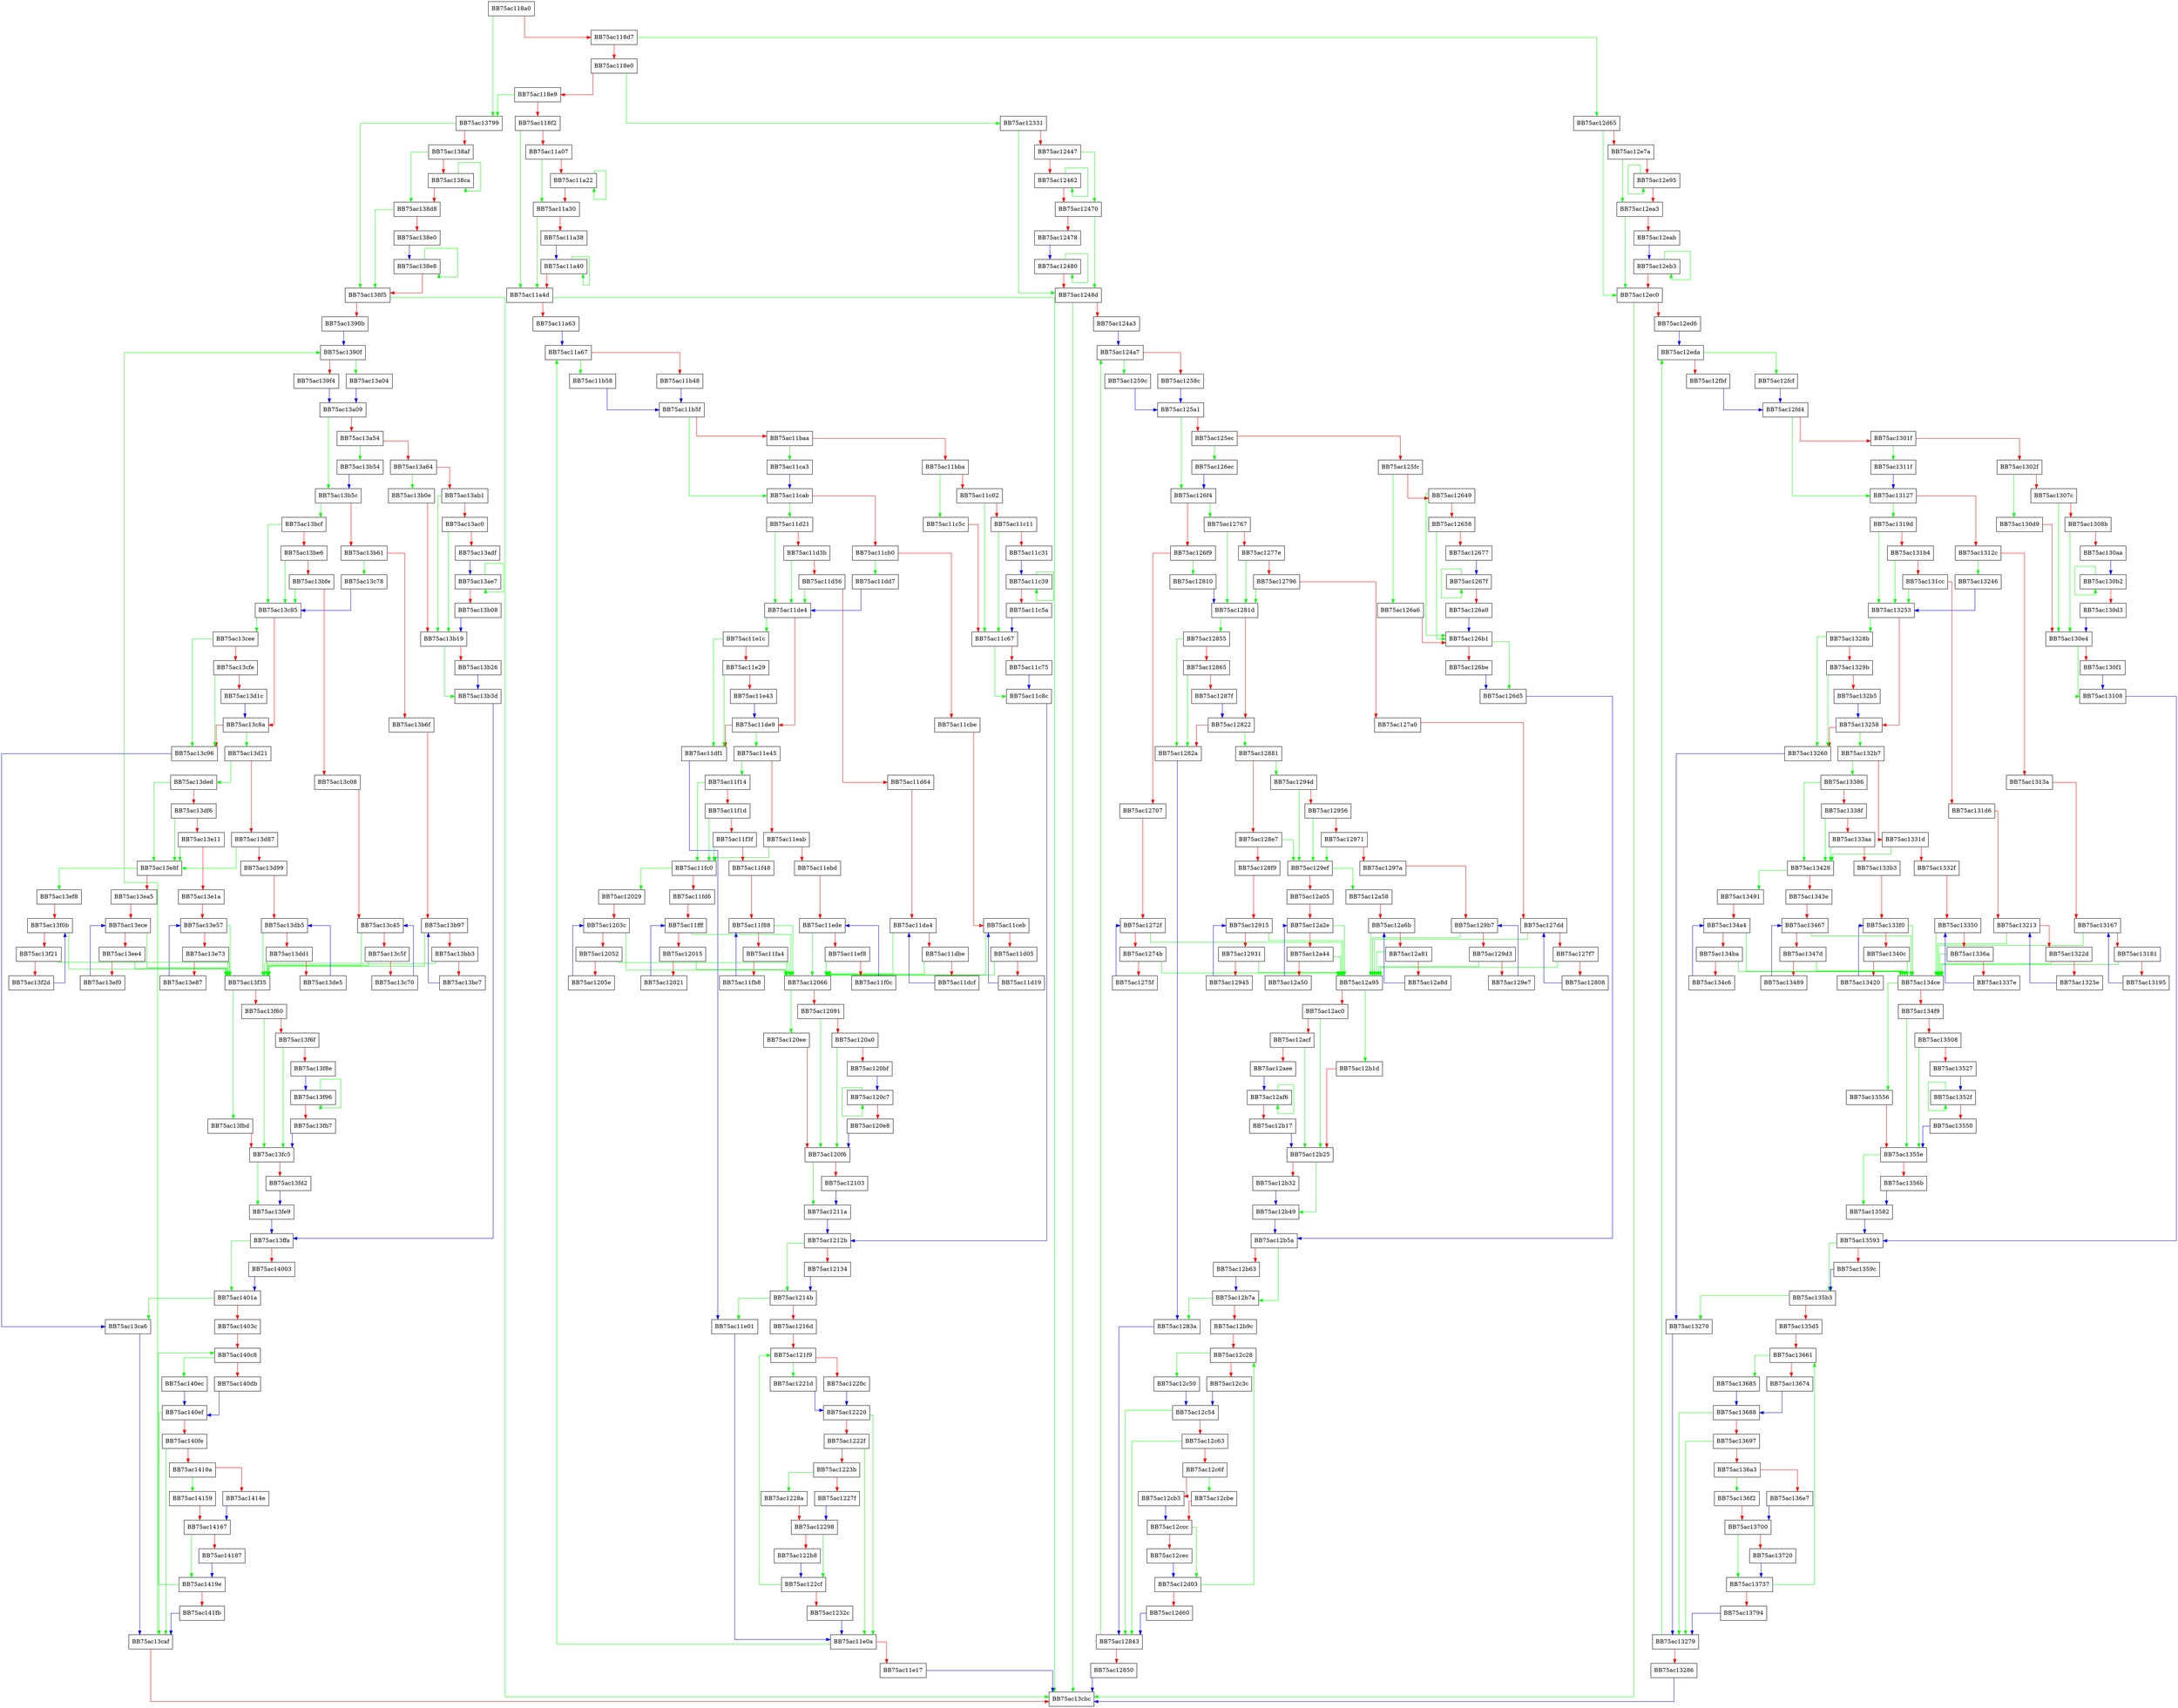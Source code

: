 digraph ZSTD_compressBlock_doubleFast_dictMatchState {
  node [shape="box"];
  graph [splines=ortho];
  BB75ac118a0 -> BB75ac13799 [color="green"];
  BB75ac118a0 -> BB75ac118d7 [color="red"];
  BB75ac118d7 -> BB75ac12d65 [color="green"];
  BB75ac118d7 -> BB75ac118e0 [color="red"];
  BB75ac118e0 -> BB75ac12331 [color="green"];
  BB75ac118e0 -> BB75ac118e9 [color="red"];
  BB75ac118e9 -> BB75ac13799 [color="green"];
  BB75ac118e9 -> BB75ac118f2 [color="red"];
  BB75ac118f2 -> BB75ac11a4d [color="green"];
  BB75ac118f2 -> BB75ac11a07 [color="red"];
  BB75ac11a07 -> BB75ac11a30 [color="green"];
  BB75ac11a07 -> BB75ac11a22 [color="red"];
  BB75ac11a22 -> BB75ac11a22 [color="green"];
  BB75ac11a22 -> BB75ac11a30 [color="red"];
  BB75ac11a30 -> BB75ac11a4d [color="green"];
  BB75ac11a30 -> BB75ac11a38 [color="red"];
  BB75ac11a38 -> BB75ac11a40 [color="blue"];
  BB75ac11a40 -> BB75ac11a40 [color="green"];
  BB75ac11a40 -> BB75ac11a4d [color="red"];
  BB75ac11a4d -> BB75ac13cbc [color="green"];
  BB75ac11a4d -> BB75ac11a63 [color="red"];
  BB75ac11a63 -> BB75ac11a67 [color="blue"];
  BB75ac11a67 -> BB75ac11b58 [color="green"];
  BB75ac11a67 -> BB75ac11b48 [color="red"];
  BB75ac11b48 -> BB75ac11b5f [color="blue"];
  BB75ac11b58 -> BB75ac11b5f [color="blue"];
  BB75ac11b5f -> BB75ac11cab [color="green"];
  BB75ac11b5f -> BB75ac11baa [color="red"];
  BB75ac11baa -> BB75ac11ca3 [color="green"];
  BB75ac11baa -> BB75ac11bba [color="red"];
  BB75ac11bba -> BB75ac11c5c [color="green"];
  BB75ac11bba -> BB75ac11c02 [color="red"];
  BB75ac11c02 -> BB75ac11c67 [color="green"];
  BB75ac11c02 -> BB75ac11c11 [color="red"];
  BB75ac11c11 -> BB75ac11c67 [color="green"];
  BB75ac11c11 -> BB75ac11c31 [color="red"];
  BB75ac11c31 -> BB75ac11c39 [color="blue"];
  BB75ac11c39 -> BB75ac11c39 [color="green"];
  BB75ac11c39 -> BB75ac11c5a [color="red"];
  BB75ac11c5a -> BB75ac11c67 [color="blue"];
  BB75ac11c5c -> BB75ac11c67 [color="red"];
  BB75ac11c67 -> BB75ac11c8c [color="green"];
  BB75ac11c67 -> BB75ac11c75 [color="red"];
  BB75ac11c75 -> BB75ac11c8c [color="blue"];
  BB75ac11c8c -> BB75ac1212b [color="blue"];
  BB75ac11ca3 -> BB75ac11cab [color="blue"];
  BB75ac11cab -> BB75ac11d21 [color="green"];
  BB75ac11cab -> BB75ac11cb0 [color="red"];
  BB75ac11cb0 -> BB75ac11dd7 [color="green"];
  BB75ac11cb0 -> BB75ac11cbe [color="red"];
  BB75ac11cbe -> BB75ac11ceb [color="red"];
  BB75ac11ceb -> BB75ac12066 [color="green"];
  BB75ac11ceb -> BB75ac11d05 [color="red"];
  BB75ac11d05 -> BB75ac12066 [color="green"];
  BB75ac11d05 -> BB75ac11d19 [color="red"];
  BB75ac11d19 -> BB75ac11ceb [color="blue"];
  BB75ac11d21 -> BB75ac11de4 [color="green"];
  BB75ac11d21 -> BB75ac11d3b [color="red"];
  BB75ac11d3b -> BB75ac11de4 [color="green"];
  BB75ac11d3b -> BB75ac11d56 [color="red"];
  BB75ac11d56 -> BB75ac11de4 [color="green"];
  BB75ac11d56 -> BB75ac11d64 [color="red"];
  BB75ac11d64 -> BB75ac11da4 [color="red"];
  BB75ac11da4 -> BB75ac12066 [color="green"];
  BB75ac11da4 -> BB75ac11dbe [color="red"];
  BB75ac11dbe -> BB75ac12066 [color="green"];
  BB75ac11dbe -> BB75ac11dcf [color="red"];
  BB75ac11dcf -> BB75ac11da4 [color="blue"];
  BB75ac11dd7 -> BB75ac11de4 [color="blue"];
  BB75ac11de4 -> BB75ac11e1c [color="green"];
  BB75ac11de4 -> BB75ac11de9 [color="red"];
  BB75ac11de9 -> BB75ac11e45 [color="green"];
  BB75ac11de9 -> BB75ac11df1 [color="red"];
  BB75ac11df1 -> BB75ac11e01 [color="blue"];
  BB75ac11e01 -> BB75ac11e0a [color="blue"];
  BB75ac11e0a -> BB75ac11a67 [color="green"];
  BB75ac11e0a -> BB75ac11e17 [color="red"];
  BB75ac11e17 -> BB75ac13cbc [color="blue"];
  BB75ac11e1c -> BB75ac11df1 [color="green"];
  BB75ac11e1c -> BB75ac11e29 [color="red"];
  BB75ac11e29 -> BB75ac11df1 [color="green"];
  BB75ac11e29 -> BB75ac11e43 [color="red"];
  BB75ac11e43 -> BB75ac11de9 [color="blue"];
  BB75ac11e45 -> BB75ac11f14 [color="green"];
  BB75ac11e45 -> BB75ac11eab [color="red"];
  BB75ac11eab -> BB75ac11fc0 [color="green"];
  BB75ac11eab -> BB75ac11ebd [color="red"];
  BB75ac11ebd -> BB75ac11ede [color="red"];
  BB75ac11ede -> BB75ac12066 [color="green"];
  BB75ac11ede -> BB75ac11ef8 [color="red"];
  BB75ac11ef8 -> BB75ac12066 [color="green"];
  BB75ac11ef8 -> BB75ac11f0c [color="red"];
  BB75ac11f0c -> BB75ac11ede [color="blue"];
  BB75ac11f14 -> BB75ac11fc0 [color="green"];
  BB75ac11f14 -> BB75ac11f1d [color="red"];
  BB75ac11f1d -> BB75ac11fc0 [color="green"];
  BB75ac11f1d -> BB75ac11f3f [color="red"];
  BB75ac11f3f -> BB75ac11fc0 [color="green"];
  BB75ac11f3f -> BB75ac11f48 [color="red"];
  BB75ac11f48 -> BB75ac11f88 [color="red"];
  BB75ac11f88 -> BB75ac12066 [color="green"];
  BB75ac11f88 -> BB75ac11fa4 [color="red"];
  BB75ac11fa4 -> BB75ac12066 [color="green"];
  BB75ac11fa4 -> BB75ac11fb8 [color="red"];
  BB75ac11fb8 -> BB75ac11f88 [color="blue"];
  BB75ac11fc0 -> BB75ac12029 [color="green"];
  BB75ac11fc0 -> BB75ac11fd6 [color="red"];
  BB75ac11fd6 -> BB75ac11fff [color="red"];
  BB75ac11fff -> BB75ac12066 [color="green"];
  BB75ac11fff -> BB75ac12015 [color="red"];
  BB75ac12015 -> BB75ac12066 [color="green"];
  BB75ac12015 -> BB75ac12021 [color="red"];
  BB75ac12021 -> BB75ac11fff [color="blue"];
  BB75ac12029 -> BB75ac1203c [color="red"];
  BB75ac1203c -> BB75ac12066 [color="green"];
  BB75ac1203c -> BB75ac12052 [color="red"];
  BB75ac12052 -> BB75ac12066 [color="green"];
  BB75ac12052 -> BB75ac1205e [color="red"];
  BB75ac1205e -> BB75ac1203c [color="blue"];
  BB75ac12066 -> BB75ac120ee [color="green"];
  BB75ac12066 -> BB75ac12091 [color="red"];
  BB75ac12091 -> BB75ac120f6 [color="green"];
  BB75ac12091 -> BB75ac120a0 [color="red"];
  BB75ac120a0 -> BB75ac120f6 [color="green"];
  BB75ac120a0 -> BB75ac120bf [color="red"];
  BB75ac120bf -> BB75ac120c7 [color="blue"];
  BB75ac120c7 -> BB75ac120c7 [color="green"];
  BB75ac120c7 -> BB75ac120e8 [color="red"];
  BB75ac120e8 -> BB75ac120f6 [color="blue"];
  BB75ac120ee -> BB75ac120f6 [color="red"];
  BB75ac120f6 -> BB75ac1211a [color="green"];
  BB75ac120f6 -> BB75ac12103 [color="red"];
  BB75ac12103 -> BB75ac1211a [color="blue"];
  BB75ac1211a -> BB75ac1212b [color="blue"];
  BB75ac1212b -> BB75ac1214b [color="green"];
  BB75ac1212b -> BB75ac12134 [color="red"];
  BB75ac12134 -> BB75ac1214b [color="blue"];
  BB75ac1214b -> BB75ac11e01 [color="green"];
  BB75ac1214b -> BB75ac1216d [color="red"];
  BB75ac1216d -> BB75ac121f9 [color="red"];
  BB75ac121f9 -> BB75ac1221d [color="green"];
  BB75ac121f9 -> BB75ac1220c [color="red"];
  BB75ac1220c -> BB75ac12220 [color="blue"];
  BB75ac1221d -> BB75ac12220 [color="blue"];
  BB75ac12220 -> BB75ac11e0a [color="green"];
  BB75ac12220 -> BB75ac1222f [color="red"];
  BB75ac1222f -> BB75ac11e0a [color="green"];
  BB75ac1222f -> BB75ac1223b [color="red"];
  BB75ac1223b -> BB75ac1228a [color="green"];
  BB75ac1223b -> BB75ac1227f [color="red"];
  BB75ac1227f -> BB75ac12298 [color="blue"];
  BB75ac1228a -> BB75ac12298 [color="red"];
  BB75ac12298 -> BB75ac122cf [color="green"];
  BB75ac12298 -> BB75ac122b8 [color="red"];
  BB75ac122b8 -> BB75ac122cf [color="blue"];
  BB75ac122cf -> BB75ac121f9 [color="green"];
  BB75ac122cf -> BB75ac1232c [color="red"];
  BB75ac1232c -> BB75ac11e0a [color="blue"];
  BB75ac12331 -> BB75ac1248d [color="green"];
  BB75ac12331 -> BB75ac12447 [color="red"];
  BB75ac12447 -> BB75ac12470 [color="green"];
  BB75ac12447 -> BB75ac12462 [color="red"];
  BB75ac12462 -> BB75ac12462 [color="green"];
  BB75ac12462 -> BB75ac12470 [color="red"];
  BB75ac12470 -> BB75ac1248d [color="green"];
  BB75ac12470 -> BB75ac12478 [color="red"];
  BB75ac12478 -> BB75ac12480 [color="blue"];
  BB75ac12480 -> BB75ac12480 [color="green"];
  BB75ac12480 -> BB75ac1248d [color="red"];
  BB75ac1248d -> BB75ac13cbc [color="green"];
  BB75ac1248d -> BB75ac124a3 [color="red"];
  BB75ac124a3 -> BB75ac124a7 [color="blue"];
  BB75ac124a7 -> BB75ac1259c [color="green"];
  BB75ac124a7 -> BB75ac1258c [color="red"];
  BB75ac1258c -> BB75ac125a1 [color="blue"];
  BB75ac1259c -> BB75ac125a1 [color="blue"];
  BB75ac125a1 -> BB75ac126f4 [color="green"];
  BB75ac125a1 -> BB75ac125ec [color="red"];
  BB75ac125ec -> BB75ac126ec [color="green"];
  BB75ac125ec -> BB75ac125fc [color="red"];
  BB75ac125fc -> BB75ac126a6 [color="green"];
  BB75ac125fc -> BB75ac12649 [color="red"];
  BB75ac12649 -> BB75ac126b1 [color="green"];
  BB75ac12649 -> BB75ac12658 [color="red"];
  BB75ac12658 -> BB75ac126b1 [color="green"];
  BB75ac12658 -> BB75ac12677 [color="red"];
  BB75ac12677 -> BB75ac1267f [color="blue"];
  BB75ac1267f -> BB75ac1267f [color="green"];
  BB75ac1267f -> BB75ac126a0 [color="red"];
  BB75ac126a0 -> BB75ac126b1 [color="blue"];
  BB75ac126a6 -> BB75ac126b1 [color="red"];
  BB75ac126b1 -> BB75ac126d5 [color="green"];
  BB75ac126b1 -> BB75ac126be [color="red"];
  BB75ac126be -> BB75ac126d5 [color="blue"];
  BB75ac126d5 -> BB75ac12b5a [color="blue"];
  BB75ac126ec -> BB75ac126f4 [color="blue"];
  BB75ac126f4 -> BB75ac12767 [color="green"];
  BB75ac126f4 -> BB75ac126f9 [color="red"];
  BB75ac126f9 -> BB75ac12810 [color="green"];
  BB75ac126f9 -> BB75ac12707 [color="red"];
  BB75ac12707 -> BB75ac1272f [color="red"];
  BB75ac1272f -> BB75ac12a95 [color="green"];
  BB75ac1272f -> BB75ac1274b [color="red"];
  BB75ac1274b -> BB75ac12a95 [color="green"];
  BB75ac1274b -> BB75ac1275f [color="red"];
  BB75ac1275f -> BB75ac1272f [color="blue"];
  BB75ac12767 -> BB75ac1281d [color="green"];
  BB75ac12767 -> BB75ac1277e [color="red"];
  BB75ac1277e -> BB75ac1281d [color="green"];
  BB75ac1277e -> BB75ac12796 [color="red"];
  BB75ac12796 -> BB75ac1281d [color="green"];
  BB75ac12796 -> BB75ac127a0 [color="red"];
  BB75ac127a0 -> BB75ac127dd [color="red"];
  BB75ac127dd -> BB75ac12a95 [color="green"];
  BB75ac127dd -> BB75ac127f7 [color="red"];
  BB75ac127f7 -> BB75ac12a95 [color="green"];
  BB75ac127f7 -> BB75ac12808 [color="red"];
  BB75ac12808 -> BB75ac127dd [color="blue"];
  BB75ac12810 -> BB75ac1281d [color="blue"];
  BB75ac1281d -> BB75ac12855 [color="green"];
  BB75ac1281d -> BB75ac12822 [color="red"];
  BB75ac12822 -> BB75ac12881 [color="green"];
  BB75ac12822 -> BB75ac1282a [color="red"];
  BB75ac1282a -> BB75ac1283a [color="blue"];
  BB75ac1283a -> BB75ac12843 [color="blue"];
  BB75ac12843 -> BB75ac124a7 [color="green"];
  BB75ac12843 -> BB75ac12850 [color="red"];
  BB75ac12850 -> BB75ac13cbc [color="blue"];
  BB75ac12855 -> BB75ac1282a [color="green"];
  BB75ac12855 -> BB75ac12865 [color="red"];
  BB75ac12865 -> BB75ac1282a [color="green"];
  BB75ac12865 -> BB75ac1287f [color="red"];
  BB75ac1287f -> BB75ac12822 [color="blue"];
  BB75ac12881 -> BB75ac1294d [color="green"];
  BB75ac12881 -> BB75ac128e7 [color="red"];
  BB75ac128e7 -> BB75ac129ef [color="green"];
  BB75ac128e7 -> BB75ac128f9 [color="red"];
  BB75ac128f9 -> BB75ac12915 [color="red"];
  BB75ac12915 -> BB75ac12a95 [color="green"];
  BB75ac12915 -> BB75ac12931 [color="red"];
  BB75ac12931 -> BB75ac12a95 [color="green"];
  BB75ac12931 -> BB75ac12945 [color="red"];
  BB75ac12945 -> BB75ac12915 [color="blue"];
  BB75ac1294d -> BB75ac129ef [color="green"];
  BB75ac1294d -> BB75ac12956 [color="red"];
  BB75ac12956 -> BB75ac129ef [color="green"];
  BB75ac12956 -> BB75ac12971 [color="red"];
  BB75ac12971 -> BB75ac129ef [color="green"];
  BB75ac12971 -> BB75ac1297a [color="red"];
  BB75ac1297a -> BB75ac129b7 [color="red"];
  BB75ac129b7 -> BB75ac12a95 [color="green"];
  BB75ac129b7 -> BB75ac129d3 [color="red"];
  BB75ac129d3 -> BB75ac12a95 [color="green"];
  BB75ac129d3 -> BB75ac129e7 [color="red"];
  BB75ac129e7 -> BB75ac129b7 [color="blue"];
  BB75ac129ef -> BB75ac12a58 [color="green"];
  BB75ac129ef -> BB75ac12a05 [color="red"];
  BB75ac12a05 -> BB75ac12a2e [color="red"];
  BB75ac12a2e -> BB75ac12a95 [color="green"];
  BB75ac12a2e -> BB75ac12a44 [color="red"];
  BB75ac12a44 -> BB75ac12a95 [color="green"];
  BB75ac12a44 -> BB75ac12a50 [color="red"];
  BB75ac12a50 -> BB75ac12a2e [color="blue"];
  BB75ac12a58 -> BB75ac12a6b [color="red"];
  BB75ac12a6b -> BB75ac12a95 [color="green"];
  BB75ac12a6b -> BB75ac12a81 [color="red"];
  BB75ac12a81 -> BB75ac12a95 [color="green"];
  BB75ac12a81 -> BB75ac12a8d [color="red"];
  BB75ac12a8d -> BB75ac12a6b [color="blue"];
  BB75ac12a95 -> BB75ac12b1d [color="green"];
  BB75ac12a95 -> BB75ac12ac0 [color="red"];
  BB75ac12ac0 -> BB75ac12b25 [color="green"];
  BB75ac12ac0 -> BB75ac12acf [color="red"];
  BB75ac12acf -> BB75ac12b25 [color="green"];
  BB75ac12acf -> BB75ac12aee [color="red"];
  BB75ac12aee -> BB75ac12af6 [color="blue"];
  BB75ac12af6 -> BB75ac12af6 [color="green"];
  BB75ac12af6 -> BB75ac12b17 [color="red"];
  BB75ac12b17 -> BB75ac12b25 [color="blue"];
  BB75ac12b1d -> BB75ac12b25 [color="red"];
  BB75ac12b25 -> BB75ac12b49 [color="green"];
  BB75ac12b25 -> BB75ac12b32 [color="red"];
  BB75ac12b32 -> BB75ac12b49 [color="blue"];
  BB75ac12b49 -> BB75ac12b5a [color="blue"];
  BB75ac12b5a -> BB75ac12b7a [color="green"];
  BB75ac12b5a -> BB75ac12b63 [color="red"];
  BB75ac12b63 -> BB75ac12b7a [color="blue"];
  BB75ac12b7a -> BB75ac1283a [color="green"];
  BB75ac12b7a -> BB75ac12b9c [color="red"];
  BB75ac12b9c -> BB75ac12c28 [color="red"];
  BB75ac12c28 -> BB75ac12c50 [color="green"];
  BB75ac12c28 -> BB75ac12c3c [color="red"];
  BB75ac12c3c -> BB75ac12c54 [color="blue"];
  BB75ac12c50 -> BB75ac12c54 [color="blue"];
  BB75ac12c54 -> BB75ac12843 [color="green"];
  BB75ac12c54 -> BB75ac12c63 [color="red"];
  BB75ac12c63 -> BB75ac12843 [color="green"];
  BB75ac12c63 -> BB75ac12c6f [color="red"];
  BB75ac12c6f -> BB75ac12cbe [color="green"];
  BB75ac12c6f -> BB75ac12cb3 [color="red"];
  BB75ac12cb3 -> BB75ac12ccc [color="blue"];
  BB75ac12cbe -> BB75ac12ccc [color="red"];
  BB75ac12ccc -> BB75ac12d03 [color="green"];
  BB75ac12ccc -> BB75ac12cec [color="red"];
  BB75ac12cec -> BB75ac12d03 [color="blue"];
  BB75ac12d03 -> BB75ac12c28 [color="green"];
  BB75ac12d03 -> BB75ac12d60 [color="red"];
  BB75ac12d60 -> BB75ac12843 [color="blue"];
  BB75ac12d65 -> BB75ac12ec0 [color="green"];
  BB75ac12d65 -> BB75ac12e7a [color="red"];
  BB75ac12e7a -> BB75ac12ea3 [color="green"];
  BB75ac12e7a -> BB75ac12e95 [color="red"];
  BB75ac12e95 -> BB75ac12e95 [color="green"];
  BB75ac12e95 -> BB75ac12ea3 [color="red"];
  BB75ac12ea3 -> BB75ac12ec0 [color="green"];
  BB75ac12ea3 -> BB75ac12eab [color="red"];
  BB75ac12eab -> BB75ac12eb3 [color="blue"];
  BB75ac12eb3 -> BB75ac12eb3 [color="green"];
  BB75ac12eb3 -> BB75ac12ec0 [color="red"];
  BB75ac12ec0 -> BB75ac13cbc [color="green"];
  BB75ac12ec0 -> BB75ac12ed6 [color="red"];
  BB75ac12ed6 -> BB75ac12eda [color="blue"];
  BB75ac12eda -> BB75ac12fcf [color="green"];
  BB75ac12eda -> BB75ac12fbf [color="red"];
  BB75ac12fbf -> BB75ac12fd4 [color="blue"];
  BB75ac12fcf -> BB75ac12fd4 [color="blue"];
  BB75ac12fd4 -> BB75ac13127 [color="green"];
  BB75ac12fd4 -> BB75ac1301f [color="red"];
  BB75ac1301f -> BB75ac1311f [color="green"];
  BB75ac1301f -> BB75ac1302f [color="red"];
  BB75ac1302f -> BB75ac130d9 [color="green"];
  BB75ac1302f -> BB75ac1307c [color="red"];
  BB75ac1307c -> BB75ac130e4 [color="green"];
  BB75ac1307c -> BB75ac1308b [color="red"];
  BB75ac1308b -> BB75ac130e4 [color="green"];
  BB75ac1308b -> BB75ac130aa [color="red"];
  BB75ac130aa -> BB75ac130b2 [color="blue"];
  BB75ac130b2 -> BB75ac130b2 [color="green"];
  BB75ac130b2 -> BB75ac130d3 [color="red"];
  BB75ac130d3 -> BB75ac130e4 [color="blue"];
  BB75ac130d9 -> BB75ac130e4 [color="red"];
  BB75ac130e4 -> BB75ac13108 [color="green"];
  BB75ac130e4 -> BB75ac130f1 [color="red"];
  BB75ac130f1 -> BB75ac13108 [color="blue"];
  BB75ac13108 -> BB75ac13593 [color="blue"];
  BB75ac1311f -> BB75ac13127 [color="blue"];
  BB75ac13127 -> BB75ac1319d [color="green"];
  BB75ac13127 -> BB75ac1312c [color="red"];
  BB75ac1312c -> BB75ac13246 [color="green"];
  BB75ac1312c -> BB75ac1313a [color="red"];
  BB75ac1313a -> BB75ac13167 [color="red"];
  BB75ac13167 -> BB75ac134ce [color="green"];
  BB75ac13167 -> BB75ac13181 [color="red"];
  BB75ac13181 -> BB75ac134ce [color="green"];
  BB75ac13181 -> BB75ac13195 [color="red"];
  BB75ac13195 -> BB75ac13167 [color="blue"];
  BB75ac1319d -> BB75ac13253 [color="green"];
  BB75ac1319d -> BB75ac131b4 [color="red"];
  BB75ac131b4 -> BB75ac13253 [color="green"];
  BB75ac131b4 -> BB75ac131cc [color="red"];
  BB75ac131cc -> BB75ac13253 [color="green"];
  BB75ac131cc -> BB75ac131d6 [color="red"];
  BB75ac131d6 -> BB75ac13213 [color="red"];
  BB75ac13213 -> BB75ac134ce [color="green"];
  BB75ac13213 -> BB75ac1322d [color="red"];
  BB75ac1322d -> BB75ac134ce [color="green"];
  BB75ac1322d -> BB75ac1323e [color="red"];
  BB75ac1323e -> BB75ac13213 [color="blue"];
  BB75ac13246 -> BB75ac13253 [color="blue"];
  BB75ac13253 -> BB75ac1328b [color="green"];
  BB75ac13253 -> BB75ac13258 [color="red"];
  BB75ac13258 -> BB75ac132b7 [color="green"];
  BB75ac13258 -> BB75ac13260 [color="red"];
  BB75ac13260 -> BB75ac13270 [color="blue"];
  BB75ac13270 -> BB75ac13279 [color="blue"];
  BB75ac13279 -> BB75ac12eda [color="green"];
  BB75ac13279 -> BB75ac13286 [color="red"];
  BB75ac13286 -> BB75ac13cbc [color="blue"];
  BB75ac1328b -> BB75ac13260 [color="green"];
  BB75ac1328b -> BB75ac1329b [color="red"];
  BB75ac1329b -> BB75ac13260 [color="green"];
  BB75ac1329b -> BB75ac132b5 [color="red"];
  BB75ac132b5 -> BB75ac13258 [color="blue"];
  BB75ac132b7 -> BB75ac13386 [color="green"];
  BB75ac132b7 -> BB75ac1331d [color="red"];
  BB75ac1331d -> BB75ac13428 [color="green"];
  BB75ac1331d -> BB75ac1332f [color="red"];
  BB75ac1332f -> BB75ac13350 [color="red"];
  BB75ac13350 -> BB75ac134ce [color="green"];
  BB75ac13350 -> BB75ac1336a [color="red"];
  BB75ac1336a -> BB75ac134ce [color="green"];
  BB75ac1336a -> BB75ac1337e [color="red"];
  BB75ac1337e -> BB75ac13350 [color="blue"];
  BB75ac13386 -> BB75ac13428 [color="green"];
  BB75ac13386 -> BB75ac1338f [color="red"];
  BB75ac1338f -> BB75ac13428 [color="green"];
  BB75ac1338f -> BB75ac133aa [color="red"];
  BB75ac133aa -> BB75ac13428 [color="green"];
  BB75ac133aa -> BB75ac133b3 [color="red"];
  BB75ac133b3 -> BB75ac133f0 [color="red"];
  BB75ac133f0 -> BB75ac134ce [color="green"];
  BB75ac133f0 -> BB75ac1340c [color="red"];
  BB75ac1340c -> BB75ac134ce [color="green"];
  BB75ac1340c -> BB75ac13420 [color="red"];
  BB75ac13420 -> BB75ac133f0 [color="blue"];
  BB75ac13428 -> BB75ac13491 [color="green"];
  BB75ac13428 -> BB75ac1343e [color="red"];
  BB75ac1343e -> BB75ac13467 [color="red"];
  BB75ac13467 -> BB75ac134ce [color="green"];
  BB75ac13467 -> BB75ac1347d [color="red"];
  BB75ac1347d -> BB75ac134ce [color="green"];
  BB75ac1347d -> BB75ac13489 [color="red"];
  BB75ac13489 -> BB75ac13467 [color="blue"];
  BB75ac13491 -> BB75ac134a4 [color="red"];
  BB75ac134a4 -> BB75ac134ce [color="green"];
  BB75ac134a4 -> BB75ac134ba [color="red"];
  BB75ac134ba -> BB75ac134ce [color="green"];
  BB75ac134ba -> BB75ac134c6 [color="red"];
  BB75ac134c6 -> BB75ac134a4 [color="blue"];
  BB75ac134ce -> BB75ac13556 [color="green"];
  BB75ac134ce -> BB75ac134f9 [color="red"];
  BB75ac134f9 -> BB75ac1355e [color="green"];
  BB75ac134f9 -> BB75ac13508 [color="red"];
  BB75ac13508 -> BB75ac1355e [color="green"];
  BB75ac13508 -> BB75ac13527 [color="red"];
  BB75ac13527 -> BB75ac1352f [color="blue"];
  BB75ac1352f -> BB75ac1352f [color="green"];
  BB75ac1352f -> BB75ac13550 [color="red"];
  BB75ac13550 -> BB75ac1355e [color="blue"];
  BB75ac13556 -> BB75ac1355e [color="red"];
  BB75ac1355e -> BB75ac13582 [color="green"];
  BB75ac1355e -> BB75ac1356b [color="red"];
  BB75ac1356b -> BB75ac13582 [color="blue"];
  BB75ac13582 -> BB75ac13593 [color="blue"];
  BB75ac13593 -> BB75ac135b3 [color="green"];
  BB75ac13593 -> BB75ac1359c [color="red"];
  BB75ac1359c -> BB75ac135b3 [color="blue"];
  BB75ac135b3 -> BB75ac13270 [color="green"];
  BB75ac135b3 -> BB75ac135d5 [color="red"];
  BB75ac135d5 -> BB75ac13661 [color="red"];
  BB75ac13661 -> BB75ac13685 [color="green"];
  BB75ac13661 -> BB75ac13674 [color="red"];
  BB75ac13674 -> BB75ac13688 [color="blue"];
  BB75ac13685 -> BB75ac13688 [color="blue"];
  BB75ac13688 -> BB75ac13279 [color="green"];
  BB75ac13688 -> BB75ac13697 [color="red"];
  BB75ac13697 -> BB75ac13279 [color="green"];
  BB75ac13697 -> BB75ac136a3 [color="red"];
  BB75ac136a3 -> BB75ac136f2 [color="green"];
  BB75ac136a3 -> BB75ac136e7 [color="red"];
  BB75ac136e7 -> BB75ac13700 [color="blue"];
  BB75ac136f2 -> BB75ac13700 [color="red"];
  BB75ac13700 -> BB75ac13737 [color="green"];
  BB75ac13700 -> BB75ac13720 [color="red"];
  BB75ac13720 -> BB75ac13737 [color="blue"];
  BB75ac13737 -> BB75ac13661 [color="green"];
  BB75ac13737 -> BB75ac13794 [color="red"];
  BB75ac13794 -> BB75ac13279 [color="blue"];
  BB75ac13799 -> BB75ac138f5 [color="green"];
  BB75ac13799 -> BB75ac138af [color="red"];
  BB75ac138af -> BB75ac138d8 [color="green"];
  BB75ac138af -> BB75ac138ca [color="red"];
  BB75ac138ca -> BB75ac138ca [color="green"];
  BB75ac138ca -> BB75ac138d8 [color="red"];
  BB75ac138d8 -> BB75ac138f5 [color="green"];
  BB75ac138d8 -> BB75ac138e0 [color="red"];
  BB75ac138e0 -> BB75ac138e8 [color="blue"];
  BB75ac138e8 -> BB75ac138e8 [color="green"];
  BB75ac138e8 -> BB75ac138f5 [color="red"];
  BB75ac138f5 -> BB75ac13cbc [color="green"];
  BB75ac138f5 -> BB75ac1390b [color="red"];
  BB75ac1390b -> BB75ac1390f [color="blue"];
  BB75ac1390f -> BB75ac13a04 [color="green"];
  BB75ac1390f -> BB75ac139f4 [color="red"];
  BB75ac139f4 -> BB75ac13a09 [color="blue"];
  BB75ac13a04 -> BB75ac13a09 [color="blue"];
  BB75ac13a09 -> BB75ac13b5c [color="green"];
  BB75ac13a09 -> BB75ac13a54 [color="red"];
  BB75ac13a54 -> BB75ac13b54 [color="green"];
  BB75ac13a54 -> BB75ac13a64 [color="red"];
  BB75ac13a64 -> BB75ac13b0e [color="green"];
  BB75ac13a64 -> BB75ac13ab1 [color="red"];
  BB75ac13ab1 -> BB75ac13b19 [color="green"];
  BB75ac13ab1 -> BB75ac13ac0 [color="red"];
  BB75ac13ac0 -> BB75ac13b19 [color="green"];
  BB75ac13ac0 -> BB75ac13adf [color="red"];
  BB75ac13adf -> BB75ac13ae7 [color="blue"];
  BB75ac13ae7 -> BB75ac13ae7 [color="green"];
  BB75ac13ae7 -> BB75ac13b08 [color="red"];
  BB75ac13b08 -> BB75ac13b19 [color="blue"];
  BB75ac13b0e -> BB75ac13b19 [color="red"];
  BB75ac13b19 -> BB75ac13b3d [color="green"];
  BB75ac13b19 -> BB75ac13b26 [color="red"];
  BB75ac13b26 -> BB75ac13b3d [color="blue"];
  BB75ac13b3d -> BB75ac13ffa [color="blue"];
  BB75ac13b54 -> BB75ac13b5c [color="blue"];
  BB75ac13b5c -> BB75ac13bcf [color="green"];
  BB75ac13b5c -> BB75ac13b61 [color="red"];
  BB75ac13b61 -> BB75ac13c78 [color="green"];
  BB75ac13b61 -> BB75ac13b6f [color="red"];
  BB75ac13b6f -> BB75ac13b97 [color="red"];
  BB75ac13b97 -> BB75ac13f35 [color="green"];
  BB75ac13b97 -> BB75ac13bb3 [color="red"];
  BB75ac13bb3 -> BB75ac13f35 [color="green"];
  BB75ac13bb3 -> BB75ac13bc7 [color="red"];
  BB75ac13bc7 -> BB75ac13b97 [color="blue"];
  BB75ac13bcf -> BB75ac13c85 [color="green"];
  BB75ac13bcf -> BB75ac13be6 [color="red"];
  BB75ac13be6 -> BB75ac13c85 [color="green"];
  BB75ac13be6 -> BB75ac13bfe [color="red"];
  BB75ac13bfe -> BB75ac13c85 [color="green"];
  BB75ac13bfe -> BB75ac13c08 [color="red"];
  BB75ac13c08 -> BB75ac13c45 [color="red"];
  BB75ac13c45 -> BB75ac13f35 [color="green"];
  BB75ac13c45 -> BB75ac13c5f [color="red"];
  BB75ac13c5f -> BB75ac13f35 [color="green"];
  BB75ac13c5f -> BB75ac13c70 [color="red"];
  BB75ac13c70 -> BB75ac13c45 [color="blue"];
  BB75ac13c78 -> BB75ac13c85 [color="blue"];
  BB75ac13c85 -> BB75ac13cee [color="green"];
  BB75ac13c85 -> BB75ac13c8a [color="red"];
  BB75ac13c8a -> BB75ac13d21 [color="green"];
  BB75ac13c8a -> BB75ac13c96 [color="red"];
  BB75ac13c96 -> BB75ac13ca6 [color="blue"];
  BB75ac13ca6 -> BB75ac13caf [color="blue"];
  BB75ac13caf -> BB75ac1390f [color="green"];
  BB75ac13caf -> BB75ac13cbc [color="red"];
  BB75ac13cee -> BB75ac13c96 [color="green"];
  BB75ac13cee -> BB75ac13cfe [color="red"];
  BB75ac13cfe -> BB75ac13c96 [color="green"];
  BB75ac13cfe -> BB75ac13d1c [color="red"];
  BB75ac13d1c -> BB75ac13c8a [color="blue"];
  BB75ac13d21 -> BB75ac13ded [color="green"];
  BB75ac13d21 -> BB75ac13d87 [color="red"];
  BB75ac13d87 -> BB75ac13e8f [color="green"];
  BB75ac13d87 -> BB75ac13d99 [color="red"];
  BB75ac13d99 -> BB75ac13db5 [color="red"];
  BB75ac13db5 -> BB75ac13f35 [color="green"];
  BB75ac13db5 -> BB75ac13dd1 [color="red"];
  BB75ac13dd1 -> BB75ac13f35 [color="green"];
  BB75ac13dd1 -> BB75ac13de5 [color="red"];
  BB75ac13de5 -> BB75ac13db5 [color="blue"];
  BB75ac13ded -> BB75ac13e8f [color="green"];
  BB75ac13ded -> BB75ac13df6 [color="red"];
  BB75ac13df6 -> BB75ac13e8f [color="green"];
  BB75ac13df6 -> BB75ac13e11 [color="red"];
  BB75ac13e11 -> BB75ac13e8f [color="green"];
  BB75ac13e11 -> BB75ac13e1a [color="red"];
  BB75ac13e1a -> BB75ac13e57 [color="red"];
  BB75ac13e57 -> BB75ac13f35 [color="green"];
  BB75ac13e57 -> BB75ac13e73 [color="red"];
  BB75ac13e73 -> BB75ac13f35 [color="green"];
  BB75ac13e73 -> BB75ac13e87 [color="red"];
  BB75ac13e87 -> BB75ac13e57 [color="blue"];
  BB75ac13e8f -> BB75ac13ef8 [color="green"];
  BB75ac13e8f -> BB75ac13ea5 [color="red"];
  BB75ac13ea5 -> BB75ac13ece [color="red"];
  BB75ac13ece -> BB75ac13f35 [color="green"];
  BB75ac13ece -> BB75ac13ee4 [color="red"];
  BB75ac13ee4 -> BB75ac13f35 [color="green"];
  BB75ac13ee4 -> BB75ac13ef0 [color="red"];
  BB75ac13ef0 -> BB75ac13ece [color="blue"];
  BB75ac13ef8 -> BB75ac13f0b [color="red"];
  BB75ac13f0b -> BB75ac13f35 [color="green"];
  BB75ac13f0b -> BB75ac13f21 [color="red"];
  BB75ac13f21 -> BB75ac13f35 [color="green"];
  BB75ac13f21 -> BB75ac13f2d [color="red"];
  BB75ac13f2d -> BB75ac13f0b [color="blue"];
  BB75ac13f35 -> BB75ac13fbd [color="green"];
  BB75ac13f35 -> BB75ac13f60 [color="red"];
  BB75ac13f60 -> BB75ac13fc5 [color="green"];
  BB75ac13f60 -> BB75ac13f6f [color="red"];
  BB75ac13f6f -> BB75ac13fc5 [color="green"];
  BB75ac13f6f -> BB75ac13f8e [color="red"];
  BB75ac13f8e -> BB75ac13f96 [color="blue"];
  BB75ac13f96 -> BB75ac13f96 [color="green"];
  BB75ac13f96 -> BB75ac13fb7 [color="red"];
  BB75ac13fb7 -> BB75ac13fc5 [color="blue"];
  BB75ac13fbd -> BB75ac13fc5 [color="red"];
  BB75ac13fc5 -> BB75ac13fe9 [color="green"];
  BB75ac13fc5 -> BB75ac13fd2 [color="red"];
  BB75ac13fd2 -> BB75ac13fe9 [color="blue"];
  BB75ac13fe9 -> BB75ac13ffa [color="blue"];
  BB75ac13ffa -> BB75ac1401a [color="green"];
  BB75ac13ffa -> BB75ac14003 [color="red"];
  BB75ac14003 -> BB75ac1401a [color="blue"];
  BB75ac1401a -> BB75ac13ca6 [color="green"];
  BB75ac1401a -> BB75ac1403c [color="red"];
  BB75ac1403c -> BB75ac140c8 [color="red"];
  BB75ac140c8 -> BB75ac140ec [color="green"];
  BB75ac140c8 -> BB75ac140db [color="red"];
  BB75ac140db -> BB75ac140ef [color="blue"];
  BB75ac140ec -> BB75ac140ef [color="blue"];
  BB75ac140ef -> BB75ac13caf [color="green"];
  BB75ac140ef -> BB75ac140fe [color="red"];
  BB75ac140fe -> BB75ac13caf [color="green"];
  BB75ac140fe -> BB75ac1410a [color="red"];
  BB75ac1410a -> BB75ac14159 [color="green"];
  BB75ac1410a -> BB75ac1414e [color="red"];
  BB75ac1414e -> BB75ac14167 [color="blue"];
  BB75ac14159 -> BB75ac14167 [color="red"];
  BB75ac14167 -> BB75ac1419e [color="green"];
  BB75ac14167 -> BB75ac14187 [color="red"];
  BB75ac14187 -> BB75ac1419e [color="blue"];
  BB75ac1419e -> BB75ac140c8 [color="green"];
  BB75ac1419e -> BB75ac141fb [color="red"];
  BB75ac141fb -> BB75ac13caf [color="blue"];
}